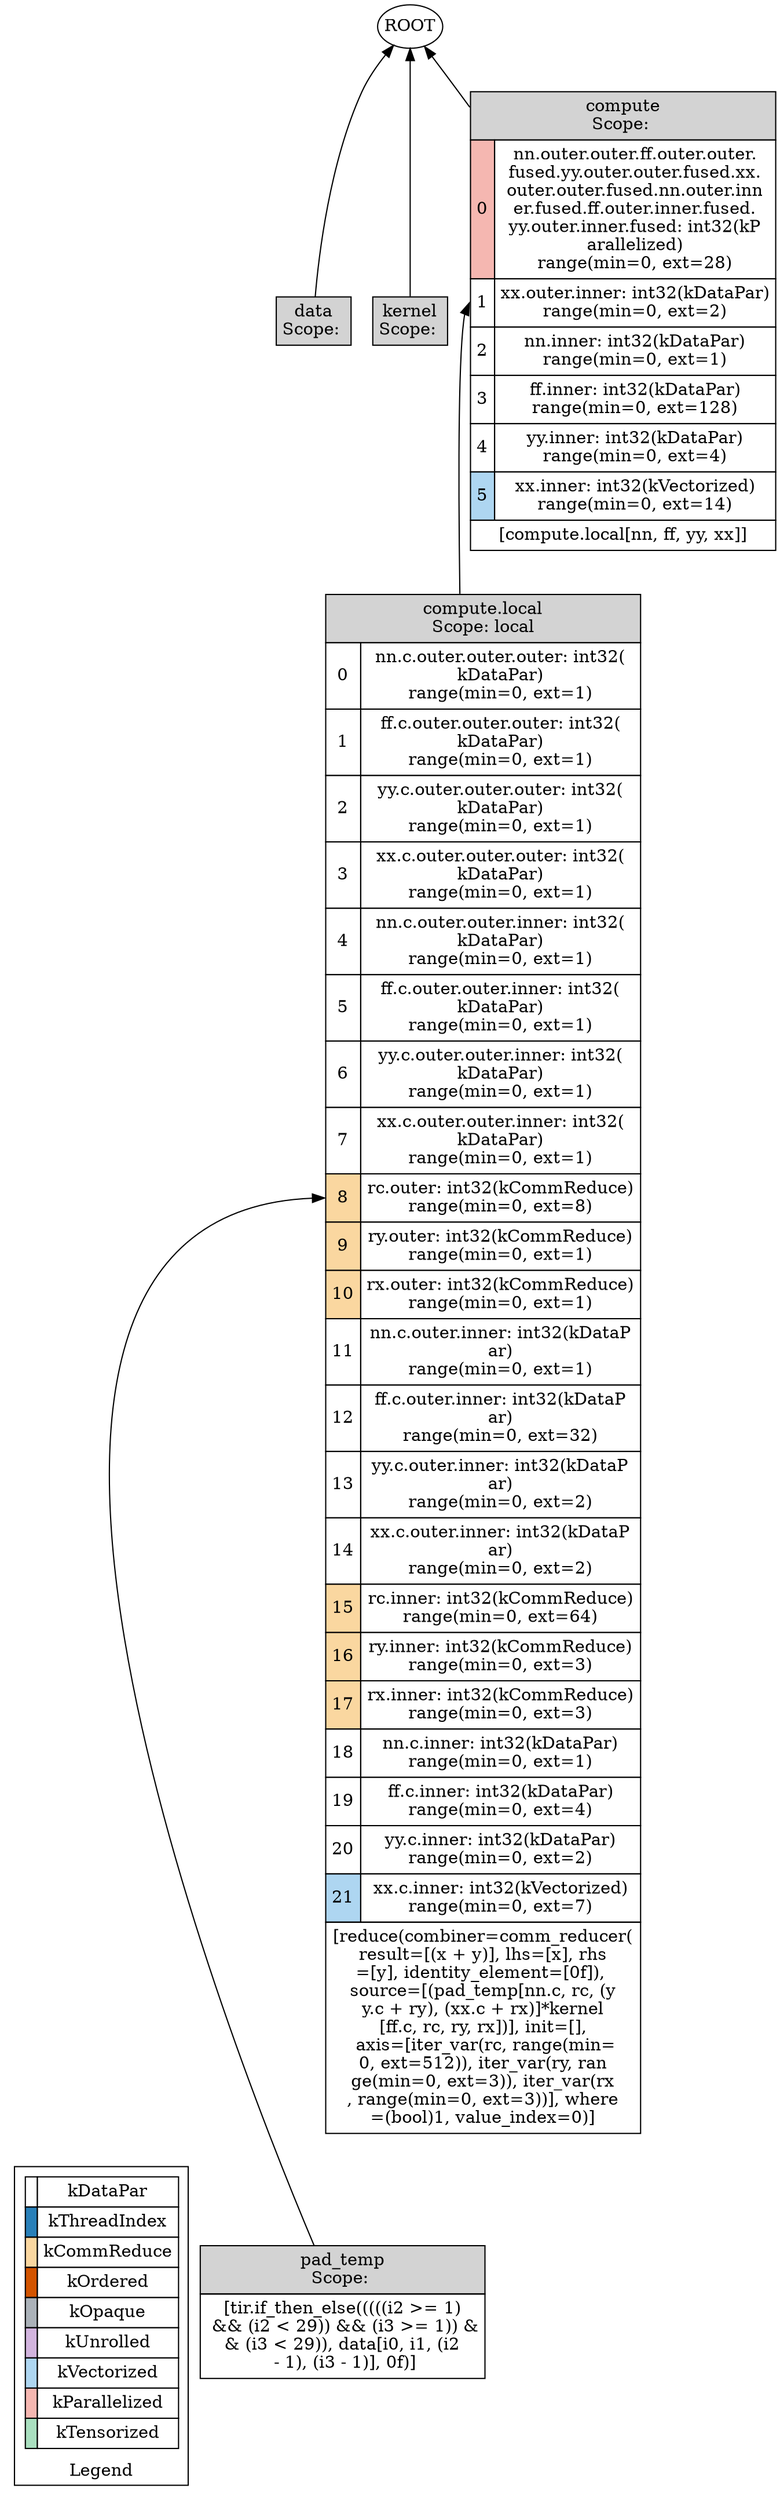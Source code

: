 digraph "Schedule Tree" {
	graph [rankdir=BT]
	subgraph cluster_legend {
		label=Legend
		legend [label=<<TABLE BORDER="0" CELLBORDER="1" CELLSPACING="0" CELLPADDING="4"><TR><TD BGCOLOR="#FFFFFF"></TD><TD BGCOLOR="white">kDataPar</TD></TR><TR><TD BGCOLOR="#2980B9"></TD><TD BGCOLOR="white">kThreadIndex</TD></TR><TR><TD BGCOLOR="#FAD7A0"></TD><TD BGCOLOR="white">kCommReduce</TD></TR><TR><TD BGCOLOR="#D35400"></TD><TD BGCOLOR="white">kOrdered</TD></TR><TR><TD BGCOLOR="#ABB2B9"></TD><TD BGCOLOR="white">kOpaque</TD></TR><TR><TD BGCOLOR="#D2B4DE"></TD><TD BGCOLOR="white">kUnrolled</TD></TR><TR><TD BGCOLOR="#AED6F1"></TD><TD BGCOLOR="white">kVectorized</TD></TR><TR><TD BGCOLOR="#F5B7B1"></TD><TD BGCOLOR="white">kParallelized</TD></TR><TR><TD BGCOLOR="#A9DFBF"></TD><TD BGCOLOR="white">kTensorized</TD></TR></TABLE>> margin=0 shape=none]
	}
	Stage_0 [label=<<TABLE BORDER="0" CELLBORDER="1" CELLSPACING="0" CELLPADDING="4"> <TR><TD BGCOLOR="lightgrey" COLSPAN="2" PORT="stage">data<br/>Scope: </TD></TR></TABLE>> margin=0 shape=none]
	Stage_1 [label=<<TABLE BORDER="0" CELLBORDER="1" CELLSPACING="0" CELLPADDING="4"> <TR><TD BGCOLOR="lightgrey" COLSPAN="2" PORT="stage">pad_temp<br/>Scope: </TD></TR><TR><TD COLSPAN="2">[tir.if_then_else(((((i2 &gt;= 1)<br/> &amp;&amp; (i2 &lt; 29)) &amp;&amp; (i3 &gt;= 1)) &amp;<br/>&amp; (i3 &lt; 29)), data[i0, i1, (i2<br/> - 1), (i3 - 1)], 0f)]</TD></TR></TABLE>> margin=0 shape=none]
	Stage_2 [label=<<TABLE BORDER="0" CELLBORDER="1" CELLSPACING="0" CELLPADDING="4"> <TR><TD BGCOLOR="lightgrey" COLSPAN="2" PORT="stage">kernel<br/>Scope: </TD></TR></TABLE>> margin=0 shape=none]
	Stage_3 [label=<<TABLE BORDER="0" CELLBORDER="1" CELLSPACING="0" CELLPADDING="4"> <TR><TD BGCOLOR="lightgrey" COLSPAN="2" PORT="stage">compute.local<br/>Scope: local</TD></TR><TR><TD PORT="IterVar_3_11" BGCOLOR="#FFFFFF">0</TD><TD BGCOLOR="white" PORT="itervar">nn.c.outer.outer.outer: int32(<br/>kDataPar)<br/>range(min=0, ext=1)</TD></TR><TR><TD PORT="IterVar_3_17" BGCOLOR="#FFFFFF">1</TD><TD BGCOLOR="white" PORT="itervar">ff.c.outer.outer.outer: int32(<br/>kDataPar)<br/>range(min=0, ext=1)</TD></TR><TR><TD PORT="IterVar_3_23" BGCOLOR="#FFFFFF">2</TD><TD BGCOLOR="white" PORT="itervar">yy.c.outer.outer.outer: int32(<br/>kDataPar)<br/>range(min=0, ext=1)</TD></TR><TR><TD PORT="IterVar_3_29" BGCOLOR="#FFFFFF">3</TD><TD BGCOLOR="white" PORT="itervar">xx.c.outer.outer.outer: int32(<br/>kDataPar)<br/>range(min=0, ext=1)</TD></TR><TR><TD PORT="IterVar_3_12" BGCOLOR="#FFFFFF">4</TD><TD BGCOLOR="white" PORT="itervar">nn.c.outer.outer.inner: int32(<br/>kDataPar)<br/>range(min=0, ext=1)</TD></TR><TR><TD PORT="IterVar_3_18" BGCOLOR="#FFFFFF">5</TD><TD BGCOLOR="white" PORT="itervar">ff.c.outer.outer.inner: int32(<br/>kDataPar)<br/>range(min=0, ext=1)</TD></TR><TR><TD PORT="IterVar_3_24" BGCOLOR="#FFFFFF">6</TD><TD BGCOLOR="white" PORT="itervar">yy.c.outer.outer.inner: int32(<br/>kDataPar)<br/>range(min=0, ext=1)</TD></TR><TR><TD PORT="IterVar_3_30" BGCOLOR="#FFFFFF">7</TD><TD BGCOLOR="white" PORT="itervar">xx.c.outer.outer.inner: int32(<br/>kDataPar)<br/>range(min=0, ext=1)</TD></TR><TR><TD PORT="IterVar_3_31" BGCOLOR="#FAD7A0">8</TD><TD BGCOLOR="white" PORT="itervar">rc.outer: int32(kCommReduce)<br/>range(min=0, ext=8)</TD></TR><TR><TD PORT="IterVar_3_33" BGCOLOR="#FAD7A0">9</TD><TD BGCOLOR="white" PORT="itervar">ry.outer: int32(kCommReduce)<br/>range(min=0, ext=1)</TD></TR><TR><TD PORT="IterVar_3_35" BGCOLOR="#FAD7A0">10</TD><TD BGCOLOR="white" PORT="itervar">rx.outer: int32(kCommReduce)<br/>range(min=0, ext=1)</TD></TR><TR><TD PORT="IterVar_3_10" BGCOLOR="#FFFFFF">11</TD><TD BGCOLOR="white" PORT="itervar">nn.c.outer.inner: int32(kDataP<br/>ar)<br/>range(min=0, ext=1)</TD></TR><TR><TD PORT="IterVar_3_16" BGCOLOR="#FFFFFF">12</TD><TD BGCOLOR="white" PORT="itervar">ff.c.outer.inner: int32(kDataP<br/>ar)<br/>range(min=0, ext=32)</TD></TR><TR><TD PORT="IterVar_3_22" BGCOLOR="#FFFFFF">13</TD><TD BGCOLOR="white" PORT="itervar">yy.c.outer.inner: int32(kDataP<br/>ar)<br/>range(min=0, ext=2)</TD></TR><TR><TD PORT="IterVar_3_28" BGCOLOR="#FFFFFF">14</TD><TD BGCOLOR="white" PORT="itervar">xx.c.outer.inner: int32(kDataP<br/>ar)<br/>range(min=0, ext=2)</TD></TR><TR><TD PORT="IterVar_3_32" BGCOLOR="#FAD7A0">15</TD><TD BGCOLOR="white" PORT="itervar">rc.inner: int32(kCommReduce)<br/>range(min=0, ext=64)</TD></TR><TR><TD PORT="IterVar_3_34" BGCOLOR="#FAD7A0">16</TD><TD BGCOLOR="white" PORT="itervar">ry.inner: int32(kCommReduce)<br/>range(min=0, ext=3)</TD></TR><TR><TD PORT="IterVar_3_36" BGCOLOR="#FAD7A0">17</TD><TD BGCOLOR="white" PORT="itervar">rx.inner: int32(kCommReduce)<br/>range(min=0, ext=3)</TD></TR><TR><TD PORT="IterVar_3_8" BGCOLOR="#FFFFFF">18</TD><TD BGCOLOR="white" PORT="itervar">nn.c.inner: int32(kDataPar)<br/>range(min=0, ext=1)</TD></TR><TR><TD PORT="IterVar_3_14" BGCOLOR="#FFFFFF">19</TD><TD BGCOLOR="white" PORT="itervar">ff.c.inner: int32(kDataPar)<br/>range(min=0, ext=4)</TD></TR><TR><TD PORT="IterVar_3_20" BGCOLOR="#FFFFFF">20</TD><TD BGCOLOR="white" PORT="itervar">yy.c.inner: int32(kDataPar)<br/>range(min=0, ext=2)</TD></TR><TR><TD PORT="IterVar_3_26" BGCOLOR="#AED6F1">21</TD><TD BGCOLOR="white" PORT="itervar">xx.c.inner: int32(kVectorized)<br/>range(min=0, ext=7)</TD></TR><TR><TD COLSPAN="2">[reduce(combiner=comm_reducer(<br/>result=[(x + y)], lhs=[x], rhs<br/>=[y], identity_element=[0f]), <br/>source=[(pad_temp[nn.c, rc, (y<br/>y.c + ry), (xx.c + rx)]*kernel<br/>[ff.c, rc, ry, rx])], init=[],<br/> axis=[iter_var(rc, range(min=<br/>0, ext=512)), iter_var(ry, ran<br/>ge(min=0, ext=3)), iter_var(rx<br/>, range(min=0, ext=3))], where<br/>=(bool)1, value_index=0)]</TD></TR></TABLE>> margin=0 shape=none]
	Stage_4 [label=<<TABLE BORDER="0" CELLBORDER="1" CELLSPACING="0" CELLPADDING="4"> <TR><TD BGCOLOR="lightgrey" COLSPAN="2" PORT="stage">compute<br/>Scope: </TD></TR><TR><TD PORT="IterVar_4_25" BGCOLOR="#F5B7B1">0</TD><TD BGCOLOR="white" PORT="itervar">nn.outer.outer.ff.outer.outer.<br/>fused.yy.outer.outer.fused.xx.<br/>outer.outer.fused.nn.outer.inn<br/>er.fused.ff.outer.inner.fused.<br/>yy.outer.inner.fused: int32(kP<br/>arallelized)<br/>range(min=0, ext=28)</TD></TR><TR><TD PORT="IterVar_4_19" BGCOLOR="#FFFFFF">1</TD><TD BGCOLOR="white" PORT="itervar">xx.outer.inner: int32(kDataPar)<br/>range(min=0, ext=2)</TD></TR><TR><TD PORT="IterVar_4_5" BGCOLOR="#FFFFFF">2</TD><TD BGCOLOR="white" PORT="itervar">nn.inner: int32(kDataPar)<br/>range(min=0, ext=1)</TD></TR><TR><TD PORT="IterVar_4_9" BGCOLOR="#FFFFFF">3</TD><TD BGCOLOR="white" PORT="itervar">ff.inner: int32(kDataPar)<br/>range(min=0, ext=128)</TD></TR><TR><TD PORT="IterVar_4_13" BGCOLOR="#FFFFFF">4</TD><TD BGCOLOR="white" PORT="itervar">yy.inner: int32(kDataPar)<br/>range(min=0, ext=4)</TD></TR><TR><TD PORT="IterVar_4_17" BGCOLOR="#AED6F1">5</TD><TD BGCOLOR="white" PORT="itervar">xx.inner: int32(kVectorized)<br/>range(min=0, ext=14)</TD></TR><TR><TD COLSPAN="2">[compute.local[nn, ff, yy, xx]]</TD></TR></TABLE>> margin=0 shape=none]
	Stage_0 -> ROOT [color="#000000"]
	Stage_1 -> Stage_3:IterVar_3_31 [color="#000000"]
	Stage_2 -> ROOT [color="#000000"]
	Stage_3 -> Stage_4:IterVar_4_19 [color="#000000"]
	Stage_4 -> ROOT [color="#000000"]
	ROOT [label=ROOT margin=0 shape=oval]
}
